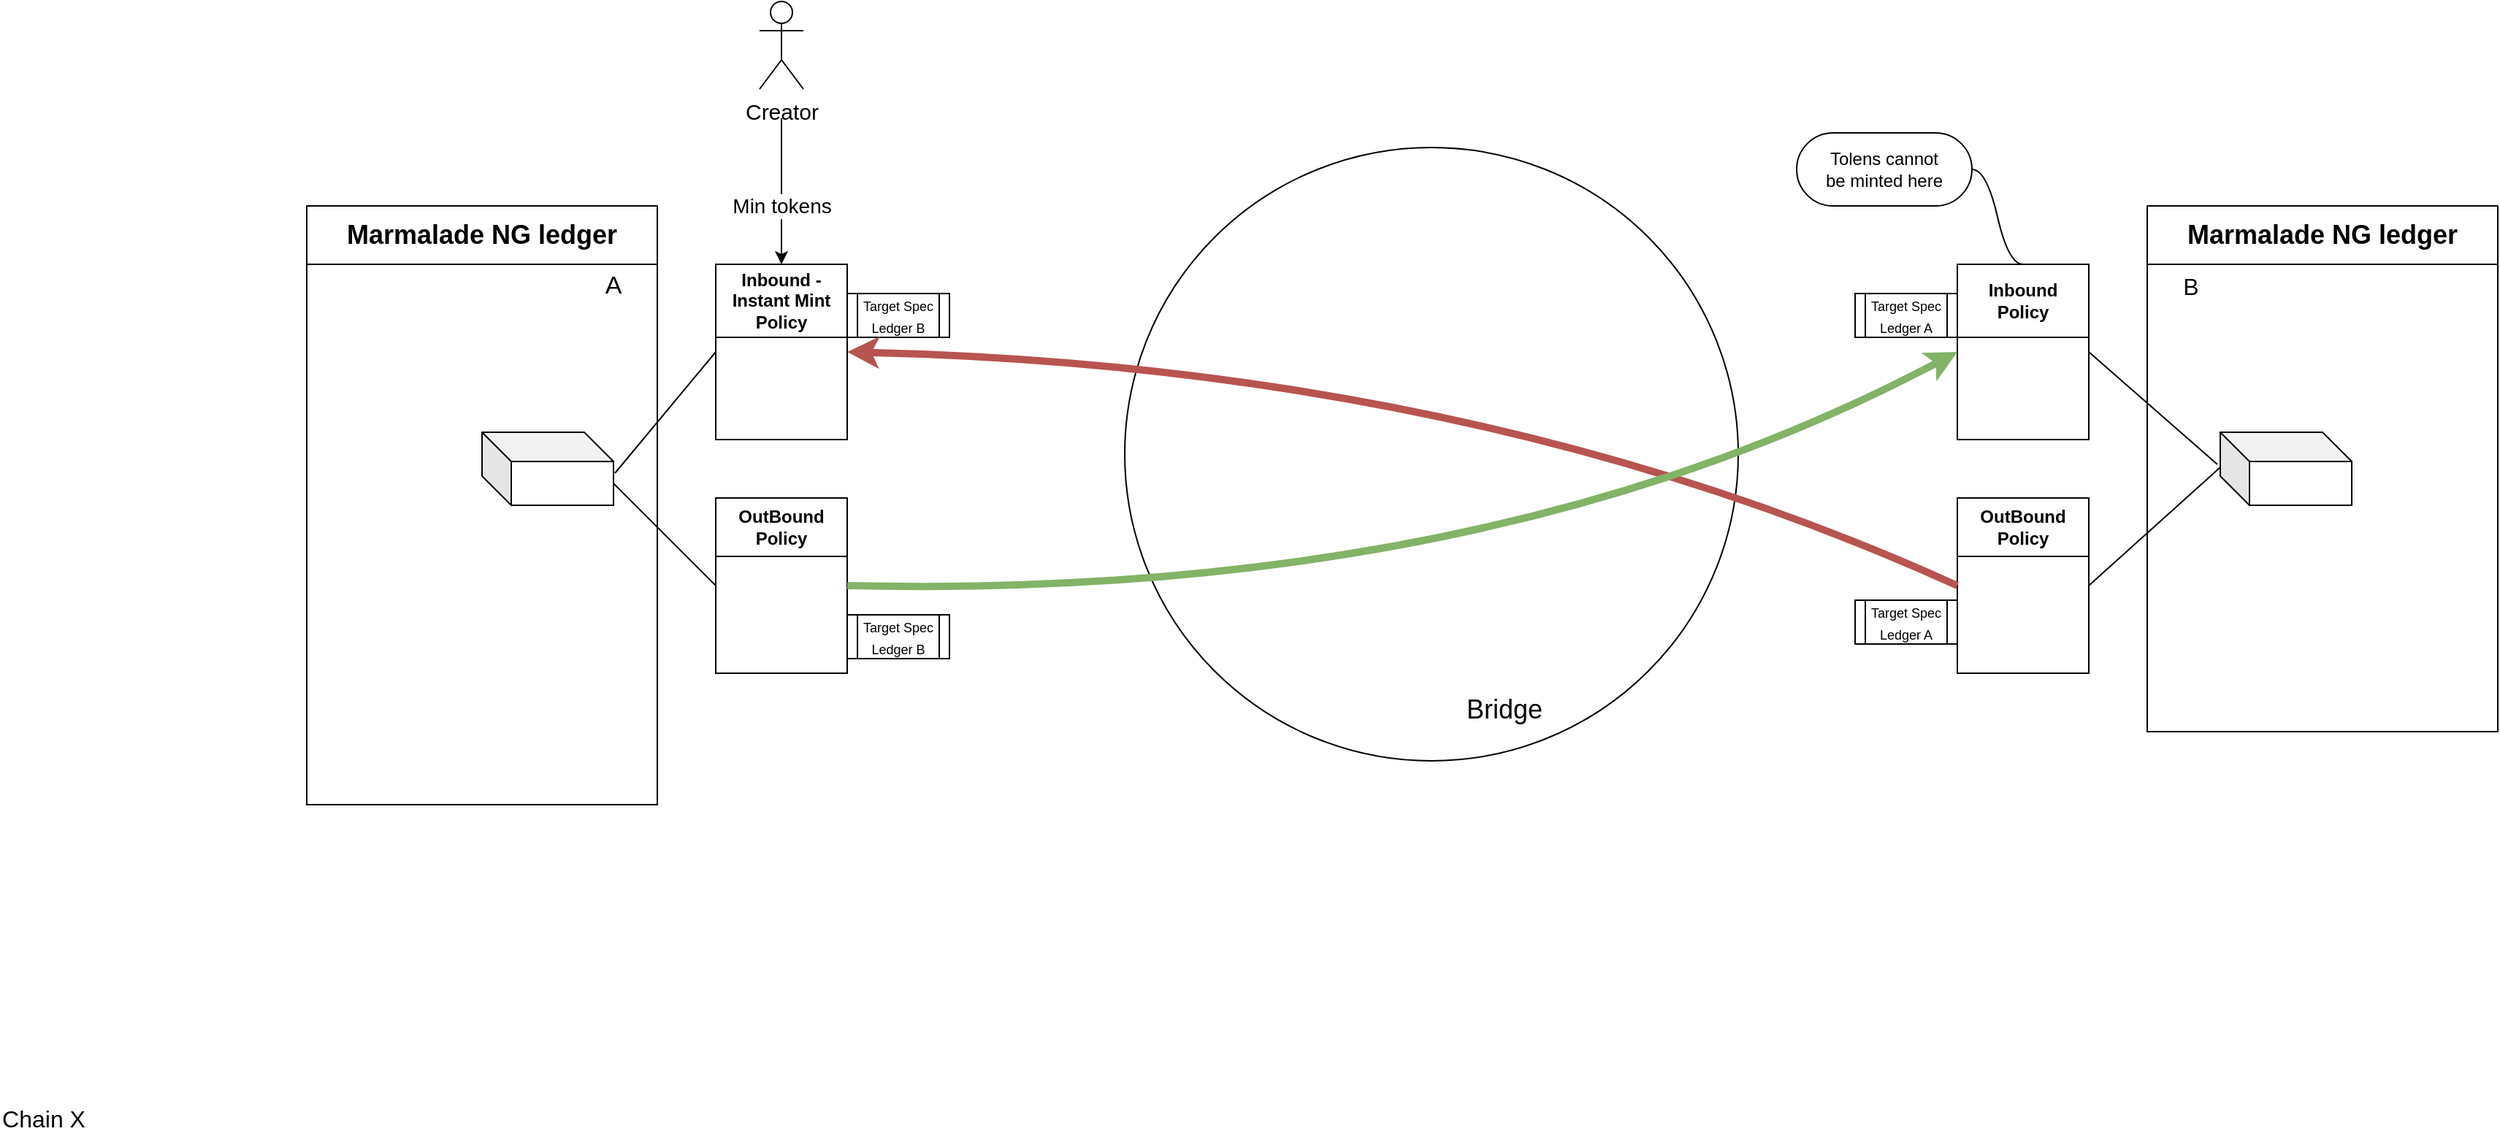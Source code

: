 <mxfile version="22.1.5" type="device">
  <diagram name="Page-1" id="hfEIHPZu9skdpidVNGpL">
    <mxGraphModel dx="2170" dy="739" grid="1" gridSize="10" guides="1" tooltips="1" connect="1" arrows="1" fold="1" page="1" pageScale="1" pageWidth="850" pageHeight="1100" math="0" shadow="0">
      <root>
        <mxCell id="0" />
        <mxCell id="1" parent="0" />
        <mxCell id="XvGXWfgPDiuJexI5HVNR-10" value="&lt;font style=&quot;font-size: 18px;&quot;&gt;Marmalade NG ledger&lt;/font&gt;" style="swimlane;whiteSpace=wrap;html=1;startSize=40;" parent="1" vertex="1">
          <mxGeometry x="-440" y="220" width="240" height="410" as="geometry" />
        </mxCell>
        <mxCell id="XvGXWfgPDiuJexI5HVNR-21" value="" style="shape=cube;whiteSpace=wrap;html=1;boundedLbl=1;backgroundOutline=1;darkOpacity=0.05;darkOpacity2=0.1;" parent="XvGXWfgPDiuJexI5HVNR-10" vertex="1">
          <mxGeometry x="120" y="155" width="90" height="50" as="geometry" />
        </mxCell>
        <mxCell id="GIL1Pgi4jAIrQpCyw8f6-17" value="&lt;font style=&quot;font-size: 17px;&quot;&gt;A&lt;/font&gt;" style="text;html=1;strokeColor=none;fillColor=none;align=center;verticalAlign=middle;whiteSpace=wrap;rounded=0;" vertex="1" parent="XvGXWfgPDiuJexI5HVNR-10">
          <mxGeometry x="180" y="40" width="60" height="30" as="geometry" />
        </mxCell>
        <mxCell id="XvGXWfgPDiuJexI5HVNR-11" value="&lt;font style=&quot;font-size: 18px;&quot;&gt;Marmalade NG ledger&lt;/font&gt;" style="swimlane;whiteSpace=wrap;html=1;startSize=40;" parent="1" vertex="1">
          <mxGeometry x="820" y="220" width="240" height="360" as="geometry" />
        </mxCell>
        <mxCell id="XvGXWfgPDiuJexI5HVNR-22" value="" style="shape=cube;whiteSpace=wrap;html=1;boundedLbl=1;backgroundOutline=1;darkOpacity=0.05;darkOpacity2=0.1;" parent="XvGXWfgPDiuJexI5HVNR-11" vertex="1">
          <mxGeometry x="50" y="155" width="90" height="50" as="geometry" />
        </mxCell>
        <mxCell id="GIL1Pgi4jAIrQpCyw8f6-18" value="&lt;font style=&quot;font-size: 16px;&quot;&gt;B&lt;/font&gt;" style="text;html=1;strokeColor=none;fillColor=none;align=center;verticalAlign=middle;whiteSpace=wrap;rounded=0;" vertex="1" parent="XvGXWfgPDiuJexI5HVNR-11">
          <mxGeometry y="40" width="60" height="30" as="geometry" />
        </mxCell>
        <mxCell id="XvGXWfgPDiuJexI5HVNR-19" value="" style="ellipse;whiteSpace=wrap;html=1;aspect=fixed;" parent="1" vertex="1">
          <mxGeometry x="120" y="180" width="420" height="420" as="geometry" />
        </mxCell>
        <mxCell id="XvGXWfgPDiuJexI5HVNR-25" value="Inbound - Instant Mint&lt;br&gt;Policy" style="swimlane;whiteSpace=wrap;html=1;startSize=50;" parent="1" vertex="1">
          <mxGeometry x="-160" y="260" width="90" height="120" as="geometry" />
        </mxCell>
        <mxCell id="XvGXWfgPDiuJexI5HVNR-26" value="OutBound&lt;br&gt;Policy" style="swimlane;whiteSpace=wrap;html=1;startSize=40;" parent="1" vertex="1">
          <mxGeometry x="-160" y="420" width="90" height="120" as="geometry" />
        </mxCell>
        <mxCell id="XvGXWfgPDiuJexI5HVNR-29" value="" style="endArrow=none;html=1;rounded=0;exitX=1.011;exitY=0.56;exitDx=0;exitDy=0;exitPerimeter=0;entryX=0;entryY=0.5;entryDx=0;entryDy=0;" parent="1" source="XvGXWfgPDiuJexI5HVNR-21" target="XvGXWfgPDiuJexI5HVNR-25" edge="1">
          <mxGeometry width="50" height="50" relative="1" as="geometry">
            <mxPoint x="400" y="450" as="sourcePoint" />
            <mxPoint x="450" y="400" as="targetPoint" />
          </mxGeometry>
        </mxCell>
        <mxCell id="XvGXWfgPDiuJexI5HVNR-30" value="" style="endArrow=none;html=1;rounded=0;exitX=0;exitY=0;exitDx=90;exitDy=35;exitPerimeter=0;entryX=0;entryY=0.5;entryDx=0;entryDy=0;" parent="1" source="XvGXWfgPDiuJexI5HVNR-21" target="XvGXWfgPDiuJexI5HVNR-26" edge="1">
          <mxGeometry width="50" height="50" relative="1" as="geometry">
            <mxPoint x="400" y="450" as="sourcePoint" />
            <mxPoint x="-190" y="500" as="targetPoint" />
          </mxGeometry>
        </mxCell>
        <mxCell id="XvGXWfgPDiuJexI5HVNR-37" value="" style="endArrow=none;html=1;rounded=0;exitX=-0.022;exitY=0.44;exitDx=0;exitDy=0;exitPerimeter=0;entryX=1;entryY=0.5;entryDx=0;entryDy=0;" parent="1" source="XvGXWfgPDiuJexI5HVNR-22" edge="1">
          <mxGeometry width="50" height="50" relative="1" as="geometry">
            <mxPoint x="420" y="300" as="sourcePoint" />
            <mxPoint x="780" y="320" as="targetPoint" />
          </mxGeometry>
        </mxCell>
        <mxCell id="XvGXWfgPDiuJexI5HVNR-38" value="" style="endArrow=none;html=1;rounded=0;entryX=0;entryY=0.48;entryDx=0;entryDy=0;entryPerimeter=0;exitX=1;exitY=0.5;exitDx=0;exitDy=0;" parent="1" target="XvGXWfgPDiuJexI5HVNR-22" edge="1">
          <mxGeometry width="50" height="50" relative="1" as="geometry">
            <mxPoint x="780" y="480" as="sourcePoint" />
            <mxPoint x="470" y="250" as="targetPoint" />
          </mxGeometry>
        </mxCell>
        <mxCell id="XvGXWfgPDiuJexI5HVNR-74" value="&lt;font style=&quot;font-size: 16px;&quot;&gt;Chain X&lt;/font&gt;" style="text;html=1;strokeColor=none;fillColor=none;align=center;verticalAlign=middle;whiteSpace=wrap;rounded=0;" parent="1" vertex="1">
          <mxGeometry x="-650" y="830" width="60" height="30" as="geometry" />
        </mxCell>
        <mxCell id="XvGXWfgPDiuJexI5HVNR-77" value="&lt;font style=&quot;font-size: 18px;&quot;&gt;Bridge&lt;/font&gt;" style="text;html=1;strokeColor=none;fillColor=none;align=center;verticalAlign=middle;whiteSpace=wrap;rounded=0;" parent="1" vertex="1">
          <mxGeometry x="350" y="550" width="60" height="30" as="geometry" />
        </mxCell>
        <mxCell id="XvGXWfgPDiuJexI5HVNR-83" value="&lt;font style=&quot;font-size: 9px;&quot;&gt;T&lt;/font&gt;&lt;font style=&quot;font-size: 9px;&quot;&gt;arget Spec&lt;br&gt;Ledger B&lt;/font&gt;" style="shape=process;whiteSpace=wrap;html=1;backgroundOutline=1;" parent="1" vertex="1">
          <mxGeometry x="-70" y="280" width="70" height="30" as="geometry" />
        </mxCell>
        <mxCell id="GIL1Pgi4jAIrQpCyw8f6-1" value="&lt;font style=&quot;font-size: 9px;&quot;&gt;T&lt;/font&gt;&lt;font style=&quot;font-size: 9px;&quot;&gt;arget Spec&lt;br&gt;Ledger B&lt;/font&gt;" style="shape=process;whiteSpace=wrap;html=1;backgroundOutline=1;" vertex="1" parent="1">
          <mxGeometry x="-70" y="500" width="70" height="30" as="geometry" />
        </mxCell>
        <mxCell id="GIL1Pgi4jAIrQpCyw8f6-2" value="Inbound&lt;br&gt;Policy" style="swimlane;whiteSpace=wrap;html=1;startSize=50;" vertex="1" parent="1">
          <mxGeometry x="690" y="260" width="90" height="120" as="geometry" />
        </mxCell>
        <mxCell id="GIL1Pgi4jAIrQpCyw8f6-3" value="OutBound&lt;br&gt;Policy" style="swimlane;whiteSpace=wrap;html=1;startSize=40;" vertex="1" parent="1">
          <mxGeometry x="690" y="420" width="90" height="120" as="geometry" />
        </mxCell>
        <mxCell id="GIL1Pgi4jAIrQpCyw8f6-4" value="&lt;font style=&quot;font-size: 9px;&quot;&gt;T&lt;/font&gt;&lt;font style=&quot;font-size: 9px;&quot;&gt;arget Spec&lt;br&gt;Ledger A&lt;br&gt;&lt;/font&gt;" style="shape=process;whiteSpace=wrap;html=1;backgroundOutline=1;" vertex="1" parent="1">
          <mxGeometry x="620" y="490" width="70" height="30" as="geometry" />
        </mxCell>
        <mxCell id="GIL1Pgi4jAIrQpCyw8f6-5" value="&lt;font style=&quot;font-size: 9px;&quot;&gt;T&lt;/font&gt;&lt;font style=&quot;font-size: 9px;&quot;&gt;arget Spec&lt;br&gt;Ledger A&lt;br&gt;&lt;/font&gt;" style="shape=process;whiteSpace=wrap;html=1;backgroundOutline=1;" vertex="1" parent="1">
          <mxGeometry x="620" y="280" width="70" height="30" as="geometry" />
        </mxCell>
        <mxCell id="GIL1Pgi4jAIrQpCyw8f6-8" value="" style="endArrow=classic;html=1;exitX=0;exitY=0.5;exitDx=0;exitDy=0;entryX=1;entryY=0.5;entryDx=0;entryDy=0;fillColor=#f8cecc;strokeColor=#b85450;strokeWidth=5;curved=1;" edge="1" parent="1" source="GIL1Pgi4jAIrQpCyw8f6-3" target="XvGXWfgPDiuJexI5HVNR-25">
          <mxGeometry width="50" height="50" relative="1" as="geometry">
            <mxPoint x="460" y="480" as="sourcePoint" />
            <mxPoint x="510" y="430" as="targetPoint" />
            <Array as="points">
              <mxPoint x="360" y="330" />
            </Array>
          </mxGeometry>
        </mxCell>
        <mxCell id="GIL1Pgi4jAIrQpCyw8f6-9" value="&lt;font style=&quot;font-size: 15px;&quot;&gt;Creator&lt;/font&gt;" style="shape=umlActor;verticalLabelPosition=bottom;verticalAlign=top;html=1;outlineConnect=0;" vertex="1" parent="1">
          <mxGeometry x="-130" y="80" width="30" height="60" as="geometry" />
        </mxCell>
        <mxCell id="GIL1Pgi4jAIrQpCyw8f6-10" value="" style="endArrow=classic;html=1;rounded=0;entryX=0.5;entryY=0;entryDx=0;entryDy=0;" edge="1" parent="1" target="XvGXWfgPDiuJexI5HVNR-25">
          <mxGeometry width="50" height="50" relative="1" as="geometry">
            <mxPoint x="-115" y="160" as="sourcePoint" />
            <mxPoint x="510" y="430" as="targetPoint" />
          </mxGeometry>
        </mxCell>
        <mxCell id="GIL1Pgi4jAIrQpCyw8f6-12" value="&lt;font style=&quot;font-size: 14px;&quot;&gt;Min tokens&lt;br&gt;&lt;/font&gt;" style="edgeLabel;html=1;align=center;verticalAlign=middle;resizable=0;points=[];" vertex="1" connectable="0" parent="GIL1Pgi4jAIrQpCyw8f6-10">
          <mxGeometry x="-0.26" y="-2" relative="1" as="geometry">
            <mxPoint x="2" y="23" as="offset" />
          </mxGeometry>
        </mxCell>
        <mxCell id="GIL1Pgi4jAIrQpCyw8f6-11" value="" style="endArrow=classic;html=1;exitX=1;exitY=0.5;exitDx=0;exitDy=0;entryX=0;entryY=0.5;entryDx=0;entryDy=0;fillColor=#d5e8d4;strokeColor=#82b366;strokeWidth=5;curved=1;" edge="1" parent="1" source="XvGXWfgPDiuJexI5HVNR-26" target="GIL1Pgi4jAIrQpCyw8f6-2">
          <mxGeometry width="50" height="50" relative="1" as="geometry">
            <mxPoint x="460" y="480" as="sourcePoint" />
            <mxPoint x="510" y="430" as="targetPoint" />
            <Array as="points">
              <mxPoint x="370" y="490" />
            </Array>
          </mxGeometry>
        </mxCell>
        <mxCell id="GIL1Pgi4jAIrQpCyw8f6-14" value="Tolens cannot&lt;br&gt;be minted here" style="whiteSpace=wrap;html=1;rounded=1;arcSize=50;align=center;verticalAlign=middle;strokeWidth=1;autosize=1;spacing=4;treeFolding=1;treeMoving=1;newEdgeStyle={&quot;edgeStyle&quot;:&quot;entityRelationEdgeStyle&quot;,&quot;startArrow&quot;:&quot;none&quot;,&quot;endArrow&quot;:&quot;none&quot;,&quot;segment&quot;:10,&quot;curved&quot;:1,&quot;sourcePerimeterSpacing&quot;:0,&quot;targetPerimeterSpacing&quot;:0};" vertex="1" parent="1">
          <mxGeometry x="580" y="170" width="120" height="50" as="geometry" />
        </mxCell>
        <mxCell id="GIL1Pgi4jAIrQpCyw8f6-15" value="" style="edgeStyle=entityRelationEdgeStyle;startArrow=none;endArrow=none;segment=10;curved=1;sourcePerimeterSpacing=0;targetPerimeterSpacing=0;rounded=0;exitX=0.5;exitY=0;exitDx=0;exitDy=0;" edge="1" target="GIL1Pgi4jAIrQpCyw8f6-14" parent="1" source="GIL1Pgi4jAIrQpCyw8f6-2">
          <mxGeometry relative="1" as="geometry">
            <mxPoint x="715" y="280" as="sourcePoint" />
            <Array as="points">
              <mxPoint x="730" y="200" />
              <mxPoint x="750" y="240" />
              <mxPoint x="750" y="218" />
              <mxPoint x="720" y="230" />
              <mxPoint x="750" y="220" />
            </Array>
          </mxGeometry>
        </mxCell>
      </root>
    </mxGraphModel>
  </diagram>
</mxfile>
